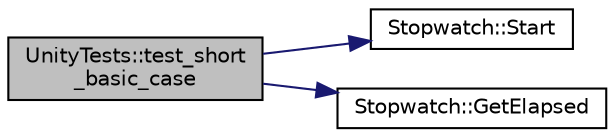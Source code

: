 digraph "UnityTests::test_short_basic_case"
{
  edge [fontname="Helvetica",fontsize="10",labelfontname="Helvetica",labelfontsize="10"];
  node [fontname="Helvetica",fontsize="10",shape=record];
  rankdir="LR";
  Node1 [label="UnityTests::test_short\l_basic_case",height=0.2,width=0.4,color="black", fillcolor="grey75", style="filled" fontcolor="black"];
  Node1 -> Node2 [color="midnightblue",fontsize="10",style="solid",fontname="Helvetica"];
  Node2 [label="Stopwatch::Start",height=0.2,width=0.4,color="black", fillcolor="white", style="filled",URL="$classStopwatch.html#a63bb2ac4b01812050ff443f5379a7868",tooltip="Start timing."];
  Node1 -> Node3 [color="midnightblue",fontsize="10",style="solid",fontname="Helvetica"];
  Node3 [label="Stopwatch::GetElapsed",height=0.2,width=0.4,color="black", fillcolor="white", style="filled",URL="$classStopwatch.html#a5ba74808ebc42b599504d6761fcceaa7",tooltip="Get current stopwatch time (when started)."];
}
